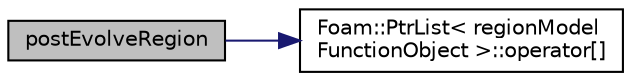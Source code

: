 digraph "postEvolveRegion"
{
  bgcolor="transparent";
  edge [fontname="Helvetica",fontsize="10",labelfontname="Helvetica",labelfontsize="10"];
  node [fontname="Helvetica",fontsize="10",shape=record];
  rankdir="LR";
  Node1 [label="postEvolveRegion",height=0.2,width=0.4,color="black", fillcolor="grey75", style="filled", fontcolor="black"];
  Node1 -> Node2 [color="midnightblue",fontsize="10",style="solid",fontname="Helvetica"];
  Node2 [label="Foam::PtrList\< regionModel\lFunctionObject \>::operator[]",height=0.2,width=0.4,color="black",URL="$a02038.html#af15a484723b2f04f96702bd3b5fe2572",tooltip="Return element const reference. "];
}
